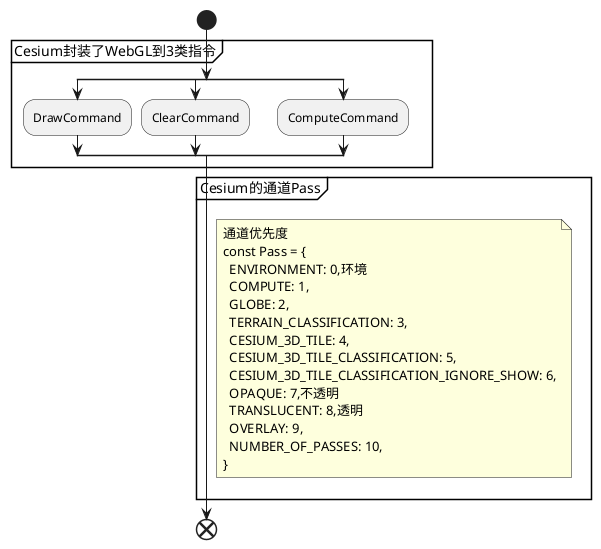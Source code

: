 @startuml CesiumRender
start
group Cesium封装了WebGL到3类指令
split
:DrawCommand;
split again
:ClearCommand;
split again
:ComputeCommand;
endsplit
endgroup
group Cesium的通道Pass
note right
通道优先度
const Pass = {
  ENVIRONMENT: 0,环境
  COMPUTE: 1,
  GLOBE: 2,
  TERRAIN_CLASSIFICATION: 3,
  CESIUM_3D_TILE: 4,
  CESIUM_3D_TILE_CLASSIFICATION: 5,
  CESIUM_3D_TILE_CLASSIFICATION_IGNORE_SHOW: 6,
  OPAQUE: 7,不透明
  TRANSLUCENT: 8,透明
  OVERLAY: 9,
  NUMBER_OF_PASSES: 10,
}
endnote
endgroup
end
@enduml